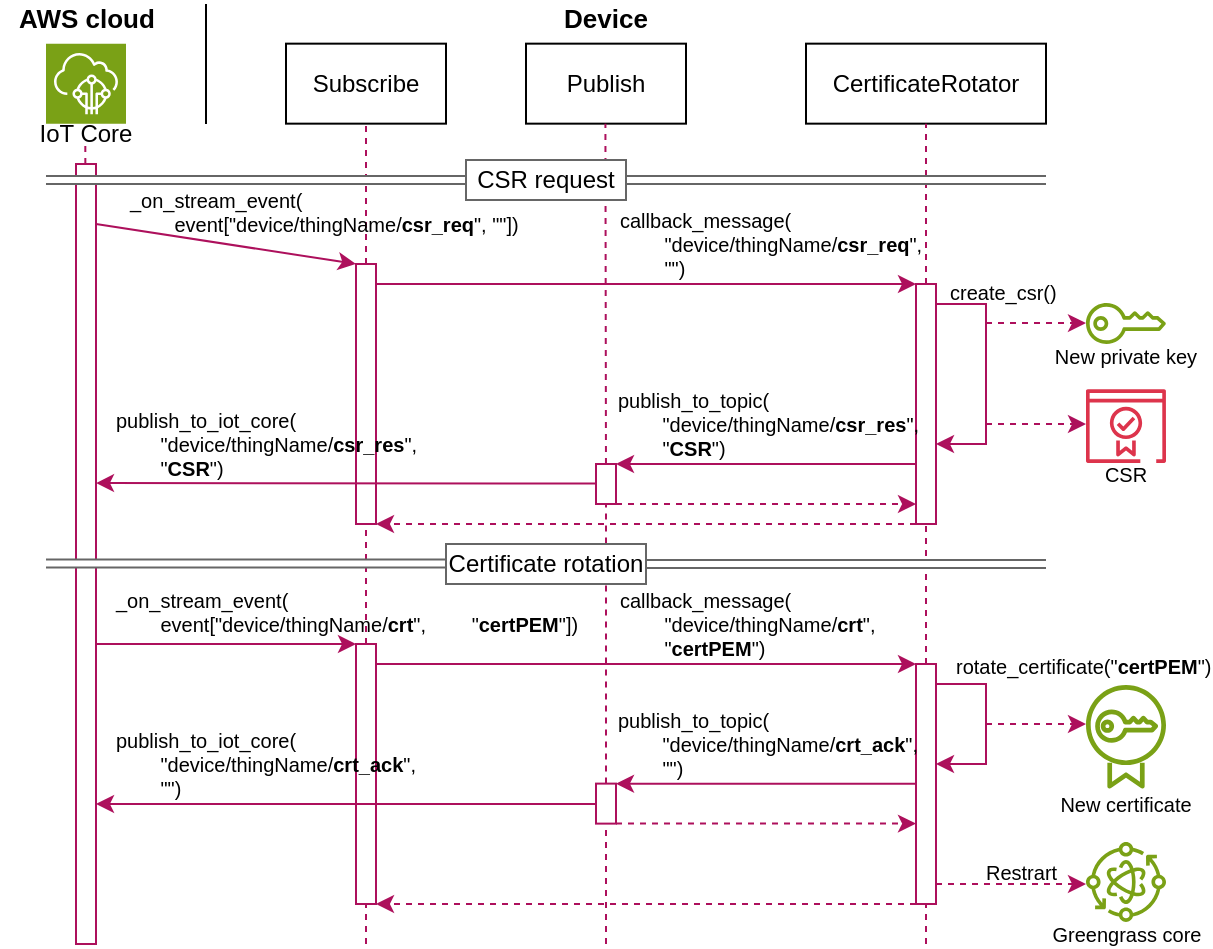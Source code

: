 <mxfile version="22.0.2" type="device">
  <diagram name="Page-1" id="FcjTnN1osP1dsOTYfN1-">
    <mxGraphModel dx="414" dy="242" grid="1" gridSize="10" guides="1" tooltips="1" connect="1" arrows="1" fold="1" page="1" pageScale="1" pageWidth="827" pageHeight="1169" math="0" shadow="0">
      <root>
        <mxCell id="0" />
        <mxCell id="1" parent="0" />
        <mxCell id="n3yEZyMTPkoygYLhiBQ4-12" value="" style="sketch=0;points=[[0,0,0],[0.25,0,0],[0.5,0,0],[0.75,0,0],[1,0,0],[0,1,0],[0.25,1,0],[0.5,1,0],[0.75,1,0],[1,1,0],[0,0.25,0],[0,0.5,0],[0,0.75,0],[1,0.25,0],[1,0.5,0],[1,0.75,0]];outlineConnect=0;fontColor=#232F3E;fillColor=#7AA116;strokeColor=#ffffff;dashed=0;verticalLabelPosition=bottom;verticalAlign=top;align=center;html=1;fontSize=12;fontStyle=0;aspect=fixed;shape=mxgraph.aws4.resourceIcon;resIcon=mxgraph.aws4.iot_core;" parent="1" vertex="1">
          <mxGeometry x="120" y="79.83" width="40" height="40" as="geometry" />
        </mxCell>
        <mxCell id="n3yEZyMTPkoygYLhiBQ4-23" value="" style="endArrow=none;html=1;rounded=0;strokeColor=#AD105C;dashed=1;" parent="1" source="n3yEZyMTPkoygYLhiBQ4-16" edge="1">
          <mxGeometry width="50" height="50" relative="1" as="geometry">
            <mxPoint x="139.82" y="709.83" as="sourcePoint" />
            <mxPoint x="139.66" y="129.83" as="targetPoint" />
          </mxGeometry>
        </mxCell>
        <mxCell id="n3yEZyMTPkoygYLhiBQ4-34" value="IoT Core" style="text;html=1;strokeColor=none;fillColor=none;align=center;verticalAlign=middle;whiteSpace=wrap;rounded=0;" parent="1" vertex="1">
          <mxGeometry x="110" y="119.83" width="60" height="10" as="geometry" />
        </mxCell>
        <mxCell id="n3yEZyMTPkoygYLhiBQ4-152" value="" style="endArrow=none;html=1;rounded=0;" parent="1" edge="1">
          <mxGeometry width="50" height="50" relative="1" as="geometry">
            <mxPoint x="200" y="120" as="sourcePoint" />
            <mxPoint x="200" y="60" as="targetPoint" />
          </mxGeometry>
        </mxCell>
        <mxCell id="n3yEZyMTPkoygYLhiBQ4-153" value="Device" style="text;html=1;strokeColor=none;fillColor=none;align=center;verticalAlign=middle;whiteSpace=wrap;rounded=0;fontStyle=1;fontSize=13;" parent="1" vertex="1">
          <mxGeometry x="370" y="60" width="60" height="13" as="geometry" />
        </mxCell>
        <mxCell id="n3yEZyMTPkoygYLhiBQ4-154" value="AWS cloud" style="text;html=1;strokeColor=none;fillColor=none;align=center;verticalAlign=middle;whiteSpace=wrap;rounded=0;fontStyle=1;fontSize=13;" parent="1" vertex="1">
          <mxGeometry x="97.5" y="60" width="85" height="13" as="geometry" />
        </mxCell>
        <mxCell id="n3yEZyMTPkoygYLhiBQ4-16" value="" style="rounded=0;whiteSpace=wrap;html=1;fillColor=none;strokeColor=#AD105C;strokeWidth=1;" parent="1" vertex="1">
          <mxGeometry x="135" y="140" width="10" height="390" as="geometry" />
        </mxCell>
        <mxCell id="-JEkUFVNVaD4qIEH3NqO-3" value="CertificateRotator" style="rounded=0;whiteSpace=wrap;html=1;" parent="1" vertex="1">
          <mxGeometry x="500" y="79.83" width="120" height="40" as="geometry" />
        </mxCell>
        <mxCell id="-JEkUFVNVaD4qIEH3NqO-4" value="Publish" style="rounded=0;whiteSpace=wrap;html=1;" parent="1" vertex="1">
          <mxGeometry x="360" y="79.83" width="80" height="40" as="geometry" />
        </mxCell>
        <mxCell id="-JEkUFVNVaD4qIEH3NqO-5" value="Subscribe" style="rounded=0;whiteSpace=wrap;html=1;" parent="1" vertex="1">
          <mxGeometry x="240" y="79.83" width="80" height="40" as="geometry" />
        </mxCell>
        <mxCell id="-JEkUFVNVaD4qIEH3NqO-6" value="" style="endArrow=none;html=1;rounded=0;strokeColor=#AD105C;dashed=1;" parent="1" source="-JEkUFVNVaD4qIEH3NqO-9" edge="1">
          <mxGeometry width="50" height="50" relative="1" as="geometry">
            <mxPoint x="280" y="760" as="sourcePoint" />
            <mxPoint x="280" y="120" as="targetPoint" />
          </mxGeometry>
        </mxCell>
        <mxCell id="-JEkUFVNVaD4qIEH3NqO-10" value="" style="sketch=0;outlineConnect=0;fontColor=#232F3E;gradientColor=none;fillColor=#DD344C;strokeColor=none;dashed=0;verticalLabelPosition=bottom;verticalAlign=top;align=center;html=1;fontSize=12;fontStyle=0;aspect=fixed;pointerEvents=1;shape=mxgraph.aws4.certificate_manager_2;" parent="1" vertex="1">
          <mxGeometry x="640" y="252.57" width="40" height="36.93" as="geometry" />
        </mxCell>
        <mxCell id="-JEkUFVNVaD4qIEH3NqO-11" value="" style="sketch=0;outlineConnect=0;fontColor=#232F3E;gradientColor=none;fillColor=#7AA116;strokeColor=none;dashed=0;verticalLabelPosition=bottom;verticalAlign=top;align=center;html=1;fontSize=12;fontStyle=0;aspect=fixed;pointerEvents=1;shape=mxgraph.aws4.certificate_manager;" parent="1" vertex="1">
          <mxGeometry x="640" y="400.0" width="40" height="52.88" as="geometry" />
        </mxCell>
        <mxCell id="-JEkUFVNVaD4qIEH3NqO-12" value="" style="sketch=0;outlineConnect=0;fontColor=#232F3E;gradientColor=none;fillColor=#7AA116;strokeColor=none;dashed=0;verticalLabelPosition=bottom;verticalAlign=top;align=center;html=1;fontSize=12;fontStyle=0;aspect=fixed;pointerEvents=1;shape=mxgraph.aws4.addon;" parent="1" vertex="1">
          <mxGeometry x="640" y="209.5" width="40" height="20.51" as="geometry" />
        </mxCell>
        <mxCell id="-JEkUFVNVaD4qIEH3NqO-13" value="" style="endArrow=classic;html=1;rounded=0;strokeColor=#AD105C;entryX=0;entryY=0;entryDx=0;entryDy=0;" parent="1" target="-JEkUFVNVaD4qIEH3NqO-9" edge="1">
          <mxGeometry width="50" height="50" relative="1" as="geometry">
            <mxPoint x="145" y="170" as="sourcePoint" />
            <mxPoint x="280" y="190" as="targetPoint" />
          </mxGeometry>
        </mxCell>
        <mxCell id="-JEkUFVNVaD4qIEH3NqO-15" value="&lt;div&gt;_on_stream_event(&lt;/div&gt;&lt;div&gt;&lt;span style=&quot;white-space: pre;&quot;&gt;&#x9;&lt;/span&gt;event[&quot;device/thingName/&lt;b&gt;csr_req&lt;/b&gt;&quot;,&amp;nbsp;&lt;span style=&quot;background-color: initial;&quot;&gt;&quot;&quot;]&lt;/span&gt;&lt;span style=&quot;background-color: initial;&quot;&gt;)&lt;/span&gt;&lt;/div&gt;" style="text;html=1;strokeColor=none;fillColor=none;align=left;verticalAlign=middle;whiteSpace=wrap;rounded=0;fontSize=10;" parent="1" vertex="1">
          <mxGeometry x="160" y="150" width="197.5" height="28" as="geometry" />
        </mxCell>
        <mxCell id="-JEkUFVNVaD4qIEH3NqO-16" value="" style="endArrow=none;html=1;rounded=0;strokeColor=#AD105C;dashed=1;entryX=0.5;entryY=1;entryDx=0;entryDy=0;" parent="1" source="-JEkUFVNVaD4qIEH3NqO-23" target="-JEkUFVNVaD4qIEH3NqO-3" edge="1">
          <mxGeometry width="50" height="50" relative="1" as="geometry">
            <mxPoint x="564.71" y="759.83" as="sourcePoint" />
            <mxPoint x="564.71" y="119.83" as="targetPoint" />
          </mxGeometry>
        </mxCell>
        <mxCell id="-JEkUFVNVaD4qIEH3NqO-17" value="" style="endArrow=none;html=1;rounded=0;strokeColor=#AD105C;dashed=1;exitX=0.5;exitY=0;exitDx=0;exitDy=0;entryX=0.5;entryY=1;entryDx=0;entryDy=0;" parent="1" source="-JEkUFVNVaD4qIEH3NqO-35" target="-JEkUFVNVaD4qIEH3NqO-9" edge="1">
          <mxGeometry width="50" height="50" relative="1" as="geometry">
            <mxPoint x="280" y="785" as="sourcePoint" />
            <mxPoint x="280" y="365.0" as="targetPoint" />
          </mxGeometry>
        </mxCell>
        <mxCell id="-JEkUFVNVaD4qIEH3NqO-9" value="" style="rounded=0;whiteSpace=wrap;html=1;fillColor=none;strokeColor=#AD105C;strokeWidth=1;" parent="1" vertex="1">
          <mxGeometry x="275" y="190" width="10" height="130" as="geometry" />
        </mxCell>
        <mxCell id="-JEkUFVNVaD4qIEH3NqO-18" value="" style="endArrow=classic;html=1;rounded=0;strokeColor=#AD105C;entryX=0;entryY=0;entryDx=0;entryDy=0;" parent="1" target="-JEkUFVNVaD4qIEH3NqO-23" edge="1">
          <mxGeometry width="50" height="50" relative="1" as="geometry">
            <mxPoint x="285" y="200" as="sourcePoint" />
            <mxPoint x="555" y="199.0" as="targetPoint" />
          </mxGeometry>
        </mxCell>
        <mxCell id="-JEkUFVNVaD4qIEH3NqO-19" value="" style="endArrow=none;html=1;rounded=0;strokeColor=#AD105C;dashed=1;" parent="1" source="-JEkUFVNVaD4qIEH3NqO-57" edge="1">
          <mxGeometry width="50" height="50" relative="1" as="geometry">
            <mxPoint x="399.71" y="669.83" as="sourcePoint" />
            <mxPoint x="399.71" y="119.83" as="targetPoint" />
          </mxGeometry>
        </mxCell>
        <mxCell id="-JEkUFVNVaD4qIEH3NqO-21" value="&lt;div&gt;callback_message(&lt;/div&gt;&lt;div&gt;&lt;span style=&quot;white-space: pre;&quot;&gt;&#x9;&lt;/span&gt;&quot;device/thingName/&lt;b&gt;csr_req&lt;/b&gt;&quot;,&lt;/div&gt;&lt;div&gt;&lt;span style=&quot;white-space: pre;&quot;&gt;&#x9;&lt;/span&gt;&quot;&quot;&lt;span style=&quot;background-color: initial;&quot;&gt;)&lt;/span&gt;&lt;/div&gt;" style="text;html=1;strokeColor=none;fillColor=none;align=left;verticalAlign=middle;whiteSpace=wrap;rounded=0;fontSize=10;" parent="1" vertex="1">
          <mxGeometry x="405" y="160" width="148.75" height="40" as="geometry" />
        </mxCell>
        <mxCell id="-JEkUFVNVaD4qIEH3NqO-22" value="" style="endArrow=classic;html=1;rounded=0;strokeColor=#AD105C;" parent="1" edge="1">
          <mxGeometry width="50" height="50" relative="1" as="geometry">
            <mxPoint x="565" y="210" as="sourcePoint" />
            <mxPoint x="565" y="280" as="targetPoint" />
            <Array as="points">
              <mxPoint x="590" y="210" />
              <mxPoint x="590" y="280" />
            </Array>
          </mxGeometry>
        </mxCell>
        <mxCell id="-JEkUFVNVaD4qIEH3NqO-24" value="" style="endArrow=none;html=1;rounded=0;strokeColor=#AD105C;dashed=1;entryX=0.5;entryY=1;entryDx=0;entryDy=0;" parent="1" source="-JEkUFVNVaD4qIEH3NqO-43" target="-JEkUFVNVaD4qIEH3NqO-23" edge="1">
          <mxGeometry width="50" height="50" relative="1" as="geometry">
            <mxPoint x="564.71" y="804.83" as="sourcePoint" />
            <mxPoint x="560" y="370" as="targetPoint" />
          </mxGeometry>
        </mxCell>
        <mxCell id="-JEkUFVNVaD4qIEH3NqO-23" value="" style="rounded=0;whiteSpace=wrap;html=1;fillColor=none;strokeColor=#AD105C;strokeWidth=1;" parent="1" vertex="1">
          <mxGeometry x="555" y="200" width="10" height="120" as="geometry" />
        </mxCell>
        <mxCell id="-JEkUFVNVaD4qIEH3NqO-25" value="&lt;div&gt;create_csr()&lt;/div&gt;" style="text;html=1;strokeColor=none;fillColor=none;align=left;verticalAlign=middle;whiteSpace=wrap;rounded=0;fontSize=10;" parent="1" vertex="1">
          <mxGeometry x="570" y="198" width="60" height="11" as="geometry" />
        </mxCell>
        <mxCell id="-JEkUFVNVaD4qIEH3NqO-26" value="&lt;div&gt;CSR&lt;/div&gt;" style="text;html=1;strokeColor=none;fillColor=none;align=center;verticalAlign=middle;whiteSpace=wrap;rounded=0;fontSize=10;" parent="1" vertex="1">
          <mxGeometry x="630" y="289.5" width="60" height="11" as="geometry" />
        </mxCell>
        <mxCell id="-JEkUFVNVaD4qIEH3NqO-27" value="" style="endArrow=classic;html=1;rounded=0;strokeColor=#AD105C;dashed=1;" parent="1" edge="1">
          <mxGeometry width="50" height="50" relative="1" as="geometry">
            <mxPoint x="590" y="270.04" as="sourcePoint" />
            <mxPoint x="640" y="270.04" as="targetPoint" />
          </mxGeometry>
        </mxCell>
        <mxCell id="-JEkUFVNVaD4qIEH3NqO-28" value="&lt;div&gt;New private key&lt;/div&gt;" style="text;html=1;strokeColor=none;fillColor=none;align=center;verticalAlign=middle;whiteSpace=wrap;rounded=0;fontSize=10;" parent="1" vertex="1">
          <mxGeometry x="620" y="230.01" width="80" height="11" as="geometry" />
        </mxCell>
        <mxCell id="-JEkUFVNVaD4qIEH3NqO-30" value="" style="endArrow=classic;html=1;rounded=0;strokeColor=#AD105C;dashed=1;" parent="1" edge="1">
          <mxGeometry width="50" height="50" relative="1" as="geometry">
            <mxPoint x="590" y="219.56" as="sourcePoint" />
            <mxPoint x="640" y="219.56" as="targetPoint" />
          </mxGeometry>
        </mxCell>
        <mxCell id="-JEkUFVNVaD4qIEH3NqO-31" value="" style="endArrow=classic;html=1;rounded=0;strokeColor=#AD105C;entryX=1;entryY=0;entryDx=0;entryDy=0;" parent="1" target="-JEkUFVNVaD4qIEH3NqO-57" edge="1">
          <mxGeometry width="50" height="50" relative="1" as="geometry">
            <mxPoint x="555" y="290" as="sourcePoint" />
            <mxPoint x="400" y="320" as="targetPoint" />
          </mxGeometry>
        </mxCell>
        <mxCell id="-JEkUFVNVaD4qIEH3NqO-32" value="&lt;div&gt;publish_to_topic(&lt;/div&gt;&lt;div&gt;&lt;span style=&quot;white-space: pre;&quot;&gt;&#x9;&lt;/span&gt;&quot;device/thingName/&lt;b&gt;csr_res&lt;/b&gt;&quot;,&lt;/div&gt;&lt;div&gt;&lt;span style=&quot;white-space: pre;&quot;&gt;&#x9;&lt;/span&gt;&quot;&lt;b&gt;CSR&lt;/b&gt;&quot;)&lt;/div&gt;" style="text;html=1;strokeColor=none;fillColor=none;align=left;verticalAlign=middle;whiteSpace=wrap;rounded=0;fontSize=10;" parent="1" vertex="1">
          <mxGeometry x="403.75" y="250" width="150" height="40.49" as="geometry" />
        </mxCell>
        <mxCell id="-JEkUFVNVaD4qIEH3NqO-33" value="" style="endArrow=classic;html=1;rounded=0;strokeColor=#AD105C;entryX=1.022;entryY=0.345;entryDx=0;entryDy=0;entryPerimeter=0;" parent="1" edge="1">
          <mxGeometry width="50" height="50" relative="1" as="geometry">
            <mxPoint x="394.78" y="299.77" as="sourcePoint" />
            <mxPoint x="145.0" y="299.52" as="targetPoint" />
          </mxGeometry>
        </mxCell>
        <mxCell id="-JEkUFVNVaD4qIEH3NqO-34" value="&lt;div&gt;publish_to_iot_core(&lt;/div&gt;&lt;div&gt;&lt;span style=&quot;white-space: pre;&quot;&gt;&#x9;&lt;/span&gt;&quot;device/thingName/&lt;b&gt;csr_res&lt;/b&gt;&quot;,&lt;/div&gt;&lt;div&gt;&lt;span style=&quot;white-space: pre;&quot;&gt;&#x9;&lt;/span&gt;&quot;&lt;b&gt;CSR&lt;/b&gt;&quot;)&lt;/div&gt;" style="text;html=1;strokeColor=none;fillColor=none;align=left;verticalAlign=middle;whiteSpace=wrap;rounded=0;fontSize=10;" parent="1" vertex="1">
          <mxGeometry x="152.5" y="260" width="150" height="40" as="geometry" />
        </mxCell>
        <mxCell id="-JEkUFVNVaD4qIEH3NqO-36" value="" style="endArrow=none;html=1;rounded=0;strokeColor=#AD105C;dashed=1;" parent="1" target="-JEkUFVNVaD4qIEH3NqO-35" edge="1">
          <mxGeometry width="50" height="50" relative="1" as="geometry">
            <mxPoint x="280" y="530" as="sourcePoint" />
            <mxPoint x="280" y="230" as="targetPoint" />
          </mxGeometry>
        </mxCell>
        <mxCell id="-JEkUFVNVaD4qIEH3NqO-35" value="" style="rounded=0;whiteSpace=wrap;html=1;fillColor=none;strokeColor=#AD105C;strokeWidth=1;" parent="1" vertex="1">
          <mxGeometry x="275" y="380" width="10" height="130" as="geometry" />
        </mxCell>
        <mxCell id="-JEkUFVNVaD4qIEH3NqO-37" value="" style="endArrow=classic;html=1;rounded=0;strokeColor=#AD105C;entryX=0;entryY=0;entryDx=0;entryDy=0;" parent="1" edge="1">
          <mxGeometry width="50" height="50" relative="1" as="geometry">
            <mxPoint x="145" y="380" as="sourcePoint" />
            <mxPoint x="275" y="380.0" as="targetPoint" />
          </mxGeometry>
        </mxCell>
        <mxCell id="-JEkUFVNVaD4qIEH3NqO-38" value="&lt;div&gt;_on_stream_event(&lt;/div&gt;&lt;div&gt;&lt;span style=&quot;white-space: pre;&quot;&gt;&#x9;&lt;/span&gt;event[&quot;device/&lt;span style=&quot;border-color: var(--border-color);&quot;&gt;thingName&lt;/span&gt;/&lt;b&gt;crt&lt;/b&gt;&quot;,&lt;span style=&quot;background-color: initial; white-space: pre;&quot;&gt;&#x9;&lt;/span&gt;&lt;span style=&quot;background-color: initial;&quot;&gt;&quot;&lt;/span&gt;&lt;b style=&quot;background-color: initial;&quot;&gt;certPEM&lt;/b&gt;&lt;span style=&quot;background-color: initial;&quot;&gt;&quot;])&lt;/span&gt;&lt;/div&gt;" style="text;html=1;strokeColor=none;fillColor=none;align=left;verticalAlign=middle;whiteSpace=wrap;rounded=0;fontSize=10;" parent="1" vertex="1">
          <mxGeometry x="152.5" y="354" width="160" height="20" as="geometry" />
        </mxCell>
        <mxCell id="-JEkUFVNVaD4qIEH3NqO-41" value="" style="endArrow=classic;html=1;rounded=0;strokeColor=#AD105C;entryX=0;entryY=0;entryDx=0;entryDy=0;" parent="1" target="-JEkUFVNVaD4qIEH3NqO-43" edge="1">
          <mxGeometry width="50" height="50" relative="1" as="geometry">
            <mxPoint x="285" y="390" as="sourcePoint" />
            <mxPoint x="615" y="424.43" as="targetPoint" />
          </mxGeometry>
        </mxCell>
        <mxCell id="-JEkUFVNVaD4qIEH3NqO-44" value="" style="endArrow=none;html=1;rounded=0;strokeColor=#AD105C;dashed=1;" parent="1" target="-JEkUFVNVaD4qIEH3NqO-43" edge="1">
          <mxGeometry width="50" height="50" relative="1" as="geometry">
            <mxPoint x="560" y="530" as="sourcePoint" />
            <mxPoint x="580" y="340" as="targetPoint" />
          </mxGeometry>
        </mxCell>
        <mxCell id="-JEkUFVNVaD4qIEH3NqO-43" value="" style="rounded=0;whiteSpace=wrap;html=1;fillColor=none;strokeColor=#AD105C;strokeWidth=1;" parent="1" vertex="1">
          <mxGeometry x="555" y="390" width="10" height="120" as="geometry" />
        </mxCell>
        <mxCell id="-JEkUFVNVaD4qIEH3NqO-45" value="&lt;div&gt;callback_message(&lt;/div&gt;&lt;div&gt;&lt;span style=&quot;white-space: pre;&quot;&gt;&#x9;&lt;/span&gt;&quot;device/&lt;span style=&quot;border-color: var(--border-color);&quot;&gt;thingName&lt;/span&gt;/&lt;b&gt;crt&lt;/b&gt;&quot;,&lt;/div&gt;&lt;div&gt;&lt;span style=&quot;white-space: pre;&quot;&gt;&#x9;&lt;/span&gt;&quot;&lt;b&gt;certPEM&lt;/b&gt;&quot;)&lt;/div&gt;" style="text;html=1;strokeColor=none;fillColor=none;align=left;verticalAlign=middle;whiteSpace=wrap;rounded=0;fontSize=10;" parent="1" vertex="1">
          <mxGeometry x="405" y="350" width="128.75" height="40" as="geometry" />
        </mxCell>
        <mxCell id="-JEkUFVNVaD4qIEH3NqO-47" value="" style="endArrow=classic;html=1;rounded=0;strokeColor=#AD105C;" parent="1" edge="1">
          <mxGeometry width="50" height="50" relative="1" as="geometry">
            <mxPoint x="565" y="400" as="sourcePoint" />
            <mxPoint x="565" y="440" as="targetPoint" />
            <Array as="points">
              <mxPoint x="590" y="400" />
              <mxPoint x="590" y="440" />
            </Array>
          </mxGeometry>
        </mxCell>
        <mxCell id="-JEkUFVNVaD4qIEH3NqO-48" value="&lt;div&gt;rotate_certificate(&quot;&lt;b&gt;certPEM&lt;/b&gt;&quot;)&lt;/div&gt;" style="text;html=1;strokeColor=none;fillColor=default;align=left;verticalAlign=middle;whiteSpace=wrap;rounded=0;fontSize=10;" parent="1" vertex="1">
          <mxGeometry x="572.5" y="385" width="130" height="11" as="geometry" />
        </mxCell>
        <mxCell id="-JEkUFVNVaD4qIEH3NqO-49" value="" style="endArrow=classic;html=1;rounded=0;strokeColor=#AD105C;dashed=1;" parent="1" edge="1">
          <mxGeometry width="50" height="50" relative="1" as="geometry">
            <mxPoint x="590" y="420" as="sourcePoint" />
            <mxPoint x="640" y="420" as="targetPoint" />
          </mxGeometry>
        </mxCell>
        <mxCell id="-JEkUFVNVaD4qIEH3NqO-50" value="&lt;div&gt;New certificate&lt;/div&gt;" style="text;html=1;strokeColor=none;fillColor=none;align=center;verticalAlign=middle;whiteSpace=wrap;rounded=0;fontSize=10;" parent="1" vertex="1">
          <mxGeometry x="625" y="454.5" width="70" height="11" as="geometry" />
        </mxCell>
        <mxCell id="-JEkUFVNVaD4qIEH3NqO-51" value="" style="endArrow=classic;html=1;rounded=0;strokeColor=#AD105C;exitX=0;exitY=1;exitDx=0;exitDy=0;entryX=1;entryY=0;entryDx=0;entryDy=0;" parent="1" edge="1">
          <mxGeometry width="50" height="50" relative="1" as="geometry">
            <mxPoint x="555" y="449.83" as="sourcePoint" />
            <mxPoint x="405" y="449.83" as="targetPoint" />
          </mxGeometry>
        </mxCell>
        <mxCell id="-JEkUFVNVaD4qIEH3NqO-52" value="&lt;div&gt;publish_to_topic(&lt;/div&gt;&lt;div&gt;&lt;span style=&quot;white-space: pre;&quot;&gt;&#x9;&lt;/span&gt;&quot;device/thingName/&lt;b&gt;crt_ack&lt;/b&gt;&quot;,&lt;/div&gt;&lt;div&gt;&lt;span style=&quot;white-space: pre;&quot;&gt;&#x9;&lt;/span&gt;&quot;&quot;)&lt;/div&gt;" style="text;html=1;strokeColor=none;fillColor=none;align=left;verticalAlign=middle;whiteSpace=wrap;rounded=0;fontSize=10;" parent="1" vertex="1">
          <mxGeometry x="403.75" y="409.81" width="150" height="40" as="geometry" />
        </mxCell>
        <mxCell id="-JEkUFVNVaD4qIEH3NqO-53" value="" style="endArrow=classic;html=1;rounded=0;strokeColor=#AD105C;" parent="1" edge="1">
          <mxGeometry width="50" height="50" relative="1" as="geometry">
            <mxPoint x="395" y="460" as="sourcePoint" />
            <mxPoint x="145" y="460" as="targetPoint" />
          </mxGeometry>
        </mxCell>
        <mxCell id="-JEkUFVNVaD4qIEH3NqO-54" value="&lt;div&gt;publish_to_iot_core(&lt;/div&gt;&lt;div&gt;&lt;span style=&quot;white-space: pre;&quot;&gt;&#x9;&lt;/span&gt;&quot;device/thingName/&lt;b style=&quot;border-color: var(--border-color);&quot;&gt;crt_ack&lt;/b&gt;&quot;,&lt;/div&gt;&lt;div&gt;&lt;span style=&quot;white-space: pre;&quot;&gt;&#x9;&lt;/span&gt;&quot;&quot;)&lt;/div&gt;" style="text;html=1;strokeColor=none;fillColor=none;align=left;verticalAlign=middle;whiteSpace=wrap;rounded=0;fontSize=10;" parent="1" vertex="1">
          <mxGeometry x="152.5" y="420" width="150" height="40" as="geometry" />
        </mxCell>
        <mxCell id="-JEkUFVNVaD4qIEH3NqO-55" value="" style="sketch=0;outlineConnect=0;fontColor=#232F3E;gradientColor=none;fillColor=#7AA116;strokeColor=none;dashed=0;verticalLabelPosition=bottom;verticalAlign=top;align=center;html=1;fontSize=12;fontStyle=0;aspect=fixed;pointerEvents=1;shape=mxgraph.aws4.iot_greengrass_component_nucleus;" parent="1" vertex="1">
          <mxGeometry x="640" y="479" width="40" height="40" as="geometry" />
        </mxCell>
        <mxCell id="-JEkUFVNVaD4qIEH3NqO-56" value="&lt;div&gt;Greengrass core&lt;/div&gt;" style="text;html=1;strokeColor=none;fillColor=none;align=center;verticalAlign=middle;whiteSpace=wrap;rounded=0;fontSize=10;" parent="1" vertex="1">
          <mxGeometry x="617.5" y="519" width="85" height="11" as="geometry" />
        </mxCell>
        <mxCell id="-JEkUFVNVaD4qIEH3NqO-59" value="" style="endArrow=none;html=1;rounded=0;strokeColor=#AD105C;dashed=1;" parent="1" target="-JEkUFVNVaD4qIEH3NqO-58" edge="1">
          <mxGeometry width="50" height="50" relative="1" as="geometry">
            <mxPoint x="400" y="530" as="sourcePoint" />
            <mxPoint x="399.71" y="149.83" as="targetPoint" />
          </mxGeometry>
        </mxCell>
        <mxCell id="-JEkUFVNVaD4qIEH3NqO-58" value="" style="rounded=0;whiteSpace=wrap;html=1;fillColor=default;strokeColor=#AD105C;strokeWidth=1;" parent="1" vertex="1">
          <mxGeometry x="395" y="449.81" width="10" height="20" as="geometry" />
        </mxCell>
        <mxCell id="-JEkUFVNVaD4qIEH3NqO-60" value="" style="endArrow=classic;html=1;rounded=0;strokeColor=#AD105C;dashed=1;" parent="1" edge="1">
          <mxGeometry width="50" height="50" relative="1" as="geometry">
            <mxPoint x="565" y="500" as="sourcePoint" />
            <mxPoint x="640" y="500" as="targetPoint" />
          </mxGeometry>
        </mxCell>
        <mxCell id="-JEkUFVNVaD4qIEH3NqO-61" value="" style="endArrow=classic;html=1;rounded=0;strokeColor=#AD105C;entryX=1;entryY=1;entryDx=0;entryDy=0;dashed=1;" parent="1" target="-JEkUFVNVaD4qIEH3NqO-9" edge="1">
          <mxGeometry width="50" height="50" relative="1" as="geometry">
            <mxPoint x="555" y="320" as="sourcePoint" />
            <mxPoint x="285" y="365" as="targetPoint" />
          </mxGeometry>
        </mxCell>
        <mxCell id="-JEkUFVNVaD4qIEH3NqO-63" value="" style="endArrow=none;html=1;rounded=0;strokeColor=#AD105C;dashed=1;" parent="1" source="-JEkUFVNVaD4qIEH3NqO-58" target="-JEkUFVNVaD4qIEH3NqO-57" edge="1">
          <mxGeometry width="50" height="50" relative="1" as="geometry">
            <mxPoint x="400" y="495" as="sourcePoint" />
            <mxPoint x="399.71" y="129.83" as="targetPoint" />
          </mxGeometry>
        </mxCell>
        <mxCell id="-JEkUFVNVaD4qIEH3NqO-57" value="" style="rounded=0;whiteSpace=wrap;html=1;fillColor=default;strokeColor=#AD105C;strokeWidth=1;" parent="1" vertex="1">
          <mxGeometry x="395" y="290" width="10" height="20" as="geometry" />
        </mxCell>
        <mxCell id="-JEkUFVNVaD4qIEH3NqO-64" value="" style="endArrow=classic;html=1;rounded=0;strokeColor=#AD105C;entryX=1;entryY=0;entryDx=0;entryDy=0;dashed=1;" parent="1" edge="1">
          <mxGeometry width="50" height="50" relative="1" as="geometry">
            <mxPoint x="405" y="310" as="sourcePoint" />
            <mxPoint x="555" y="310" as="targetPoint" />
          </mxGeometry>
        </mxCell>
        <mxCell id="-JEkUFVNVaD4qIEH3NqO-65" value="" style="endArrow=classic;html=1;rounded=0;strokeColor=#AD105C;entryX=1;entryY=0;entryDx=0;entryDy=0;dashed=1;" parent="1" edge="1">
          <mxGeometry width="50" height="50" relative="1" as="geometry">
            <mxPoint x="405" y="469.81" as="sourcePoint" />
            <mxPoint x="555" y="469.81" as="targetPoint" />
          </mxGeometry>
        </mxCell>
        <mxCell id="-JEkUFVNVaD4qIEH3NqO-67" value="&lt;div&gt;Restrart&lt;/div&gt;" style="text;html=1;strokeColor=none;fillColor=none;align=left;verticalAlign=middle;whiteSpace=wrap;rounded=0;fontSize=10;" parent="1" vertex="1">
          <mxGeometry x="587.5" y="488" width="37.5" height="11" as="geometry" />
        </mxCell>
        <mxCell id="-JEkUFVNVaD4qIEH3NqO-68" value="" style="endArrow=classic;html=1;rounded=0;strokeColor=#AD105C;dashed=1;entryX=1;entryY=1;entryDx=0;entryDy=0;exitX=0;exitY=1;exitDx=0;exitDy=0;" parent="1" source="-JEkUFVNVaD4qIEH3NqO-43" target="-JEkUFVNVaD4qIEH3NqO-35" edge="1">
          <mxGeometry width="50" height="50" relative="1" as="geometry">
            <mxPoint x="553.75" y="510" as="sourcePoint" />
            <mxPoint x="290" y="510" as="targetPoint" />
          </mxGeometry>
        </mxCell>
        <mxCell id="lTmDRrwS3Fb5ej10DpKZ-8" value="" style="endArrow=none;html=1;rounded=0;shape=link;strokeColor=#666666;" parent="1" source="lTmDRrwS3Fb5ej10DpKZ-10" edge="1">
          <mxGeometry width="50" height="50" relative="1" as="geometry">
            <mxPoint x="120" y="339.96" as="sourcePoint" />
            <mxPoint x="620" y="339.96" as="targetPoint" />
          </mxGeometry>
        </mxCell>
        <mxCell id="58K5-g8gVqhy0GrbCxnm-5" value="" style="endArrow=none;html=1;rounded=0;shape=link;strokeColor=#666666;" parent="1" target="58K5-g8gVqhy0GrbCxnm-4" edge="1">
          <mxGeometry width="50" height="50" relative="1" as="geometry">
            <mxPoint x="120" y="339.96" as="sourcePoint" />
            <mxPoint x="320" y="340" as="targetPoint" />
          </mxGeometry>
        </mxCell>
        <mxCell id="58K5-g8gVqhy0GrbCxnm-4" value="" style="rounded=0;whiteSpace=wrap;html=1;strokeColor=none;" parent="1" vertex="1">
          <mxGeometry x="120" y="338" width="500.0" height="4" as="geometry" />
        </mxCell>
        <mxCell id="lTmDRrwS3Fb5ej10DpKZ-10" value="Certificate rotation" style="rounded=0;whiteSpace=wrap;html=1;strokeColor=#666666;" parent="1" vertex="1">
          <mxGeometry x="320" y="330" width="100" height="20" as="geometry" />
        </mxCell>
        <mxCell id="lTmDRrwS3Fb5ej10DpKZ-9" value="" style="endArrow=none;html=1;rounded=0;shape=link;strokeColor=#666666;" parent="1" source="58K5-g8gVqhy0GrbCxnm-4" target="lTmDRrwS3Fb5ej10DpKZ-10" edge="1">
          <mxGeometry width="50" height="50" relative="1" as="geometry">
            <mxPoint x="120" y="339.96" as="sourcePoint" />
            <mxPoint x="620" y="339.96" as="targetPoint" />
          </mxGeometry>
        </mxCell>
        <mxCell id="58K5-g8gVqhy0GrbCxnm-6" value="" style="endArrow=none;html=1;rounded=0;shape=link;strokeColor=#666666;" parent="1" edge="1">
          <mxGeometry width="50" height="50" relative="1" as="geometry">
            <mxPoint x="320" y="339.8" as="sourcePoint" />
            <mxPoint x="120" y="339.8" as="targetPoint" />
          </mxGeometry>
        </mxCell>
        <mxCell id="lTmDRrwS3Fb5ej10DpKZ-3" value="" style="group" parent="1" vertex="1" connectable="0">
          <mxGeometry x="120" y="146" width="500" height="4" as="geometry" />
        </mxCell>
        <mxCell id="lTmDRrwS3Fb5ej10DpKZ-2" value="" style="rounded=0;whiteSpace=wrap;html=1;strokeColor=none;" parent="lTmDRrwS3Fb5ej10DpKZ-3" vertex="1">
          <mxGeometry width="500.0" height="4" as="geometry" />
        </mxCell>
        <mxCell id="lTmDRrwS3Fb5ej10DpKZ-7" value="" style="endArrow=none;html=1;rounded=0;shape=link;strokeColor=#666666;" parent="1" target="lTmDRrwS3Fb5ej10DpKZ-6" edge="1">
          <mxGeometry width="50" height="50" relative="1" as="geometry">
            <mxPoint x="120" y="147.96" as="sourcePoint" />
            <mxPoint x="620" y="147.96" as="targetPoint" />
          </mxGeometry>
        </mxCell>
        <mxCell id="lTmDRrwS3Fb5ej10DpKZ-6" value="CSR request" style="rounded=0;whiteSpace=wrap;html=1;strokeColor=#666666;" parent="1" vertex="1">
          <mxGeometry x="330" y="138" width="80" height="20" as="geometry" />
        </mxCell>
        <mxCell id="lTmDRrwS3Fb5ej10DpKZ-1" value="" style="endArrow=none;html=1;rounded=0;shape=link;strokeColor=#666666;" parent="1" source="lTmDRrwS3Fb5ej10DpKZ-6" edge="1">
          <mxGeometry width="50" height="50" relative="1" as="geometry">
            <mxPoint x="120" y="147.96" as="sourcePoint" />
            <mxPoint x="620" y="147.96" as="targetPoint" />
          </mxGeometry>
        </mxCell>
      </root>
    </mxGraphModel>
  </diagram>
</mxfile>
